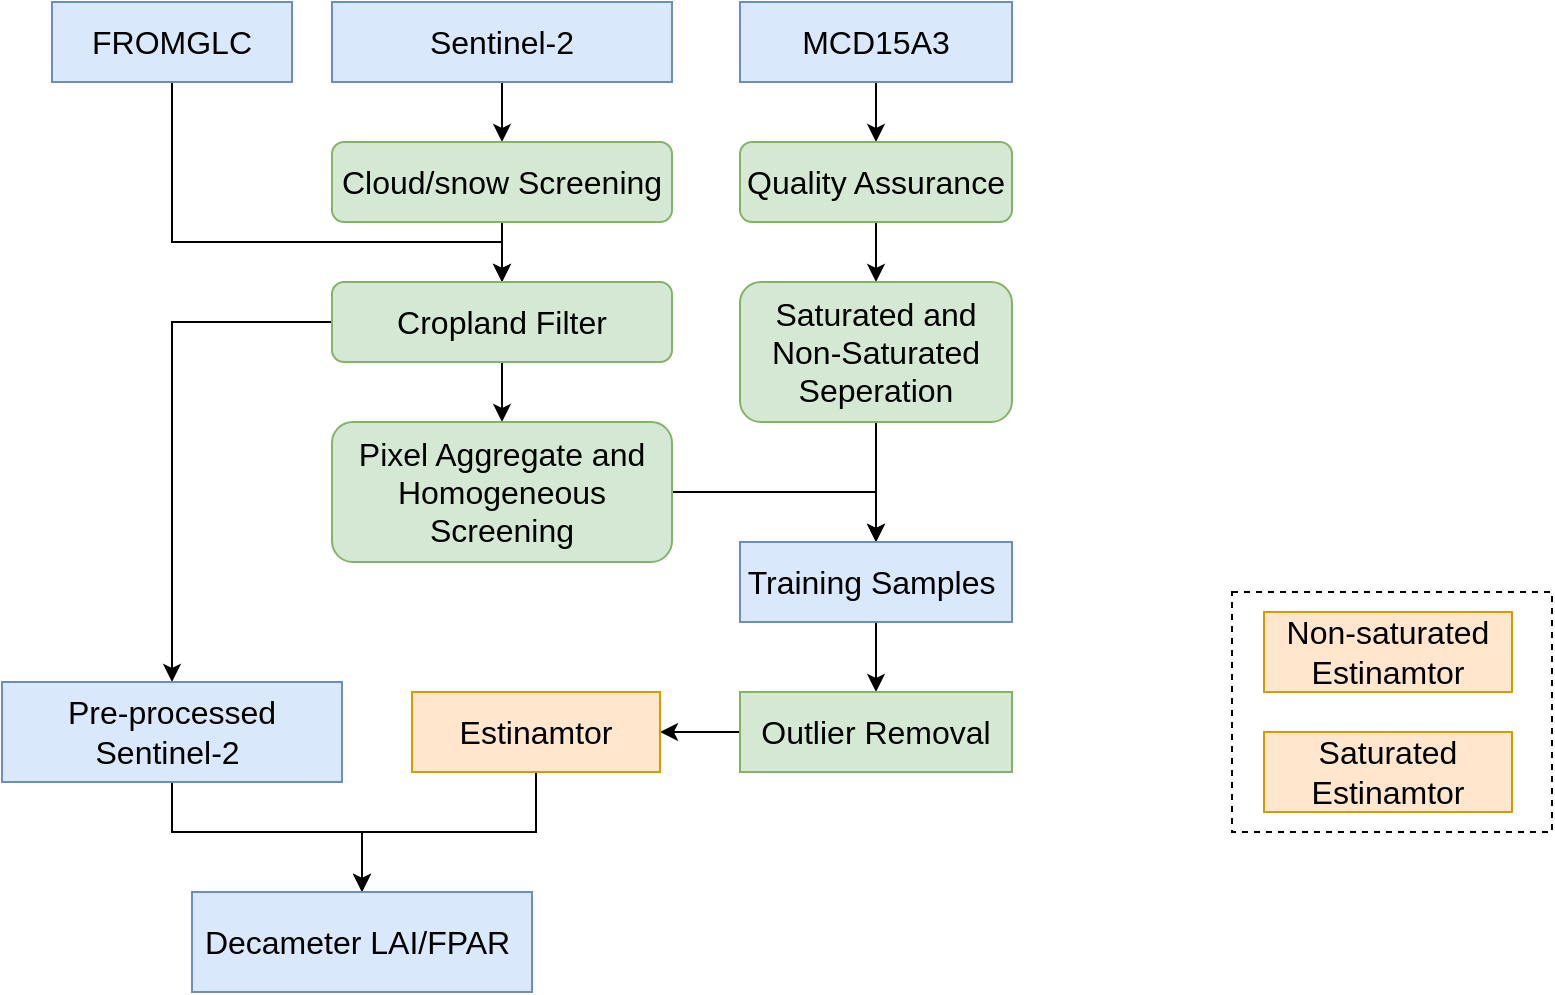 <mxfile version="12.9.10" type="github">
  <diagram id="3mYn-KUIjPWspA06s3v-" name="Page-1">
    <mxGraphModel dx="920" dy="514" grid="1" gridSize="10" guides="1" tooltips="1" connect="1" arrows="1" fold="1" page="1" pageScale="1" pageWidth="827" pageHeight="1169" math="0" shadow="0">
      <root>
        <mxCell id="0" />
        <mxCell id="1" parent="0" />
        <mxCell id="FcvpWWCyuCvYt9JoVnO3-7" style="edgeStyle=orthogonalEdgeStyle;rounded=0;orthogonalLoop=1;jettySize=auto;html=1;exitX=0.5;exitY=1;exitDx=0;exitDy=0;entryX=0.5;entryY=0;entryDx=0;entryDy=0;fontSize=16;" edge="1" parent="1" source="FcvpWWCyuCvYt9JoVnO3-2" target="FcvpWWCyuCvYt9JoVnO3-6">
          <mxGeometry relative="1" as="geometry" />
        </mxCell>
        <mxCell id="FcvpWWCyuCvYt9JoVnO3-2" value="Sentinel-2" style="rounded=0;whiteSpace=wrap;html=1;fontSize=16;fillColor=#dae8fc;strokeColor=#6c8ebf;" vertex="1" parent="1">
          <mxGeometry x="210" y="80" width="170" height="40" as="geometry" />
        </mxCell>
        <mxCell id="FcvpWWCyuCvYt9JoVnO3-56" style="edgeStyle=orthogonalEdgeStyle;rounded=0;orthogonalLoop=1;jettySize=auto;html=1;exitX=0.5;exitY=1;exitDx=0;exitDy=0;entryX=0.5;entryY=0;entryDx=0;entryDy=0;fontSize=16;" edge="1" parent="1" source="FcvpWWCyuCvYt9JoVnO3-3" target="FcvpWWCyuCvYt9JoVnO3-8">
          <mxGeometry relative="1" as="geometry">
            <Array as="points">
              <mxPoint x="130" y="200" />
              <mxPoint x="295" y="200" />
            </Array>
          </mxGeometry>
        </mxCell>
        <mxCell id="FcvpWWCyuCvYt9JoVnO3-3" value="FROMGLC" style="rounded=0;whiteSpace=wrap;html=1;fontSize=16;fillColor=#dae8fc;strokeColor=#6c8ebf;" vertex="1" parent="1">
          <mxGeometry x="70" y="80" width="120" height="40" as="geometry" />
        </mxCell>
        <mxCell id="FcvpWWCyuCvYt9JoVnO3-17" value="" style="edgeStyle=orthogonalEdgeStyle;rounded=0;orthogonalLoop=1;jettySize=auto;html=1;fontSize=16;" edge="1" parent="1" source="FcvpWWCyuCvYt9JoVnO3-4" target="FcvpWWCyuCvYt9JoVnO3-15">
          <mxGeometry relative="1" as="geometry" />
        </mxCell>
        <mxCell id="FcvpWWCyuCvYt9JoVnO3-4" value="MCD15A3" style="rounded=0;whiteSpace=wrap;html=1;fontSize=16;fillColor=#dae8fc;strokeColor=#6c8ebf;" vertex="1" parent="1">
          <mxGeometry x="414" y="80" width="136" height="40" as="geometry" />
        </mxCell>
        <mxCell id="FcvpWWCyuCvYt9JoVnO3-9" style="edgeStyle=orthogonalEdgeStyle;rounded=0;orthogonalLoop=1;jettySize=auto;html=1;exitX=0.5;exitY=1;exitDx=0;exitDy=0;entryX=0.5;entryY=0;entryDx=0;entryDy=0;fontSize=16;" edge="1" parent="1" source="FcvpWWCyuCvYt9JoVnO3-6" target="FcvpWWCyuCvYt9JoVnO3-8">
          <mxGeometry relative="1" as="geometry" />
        </mxCell>
        <mxCell id="FcvpWWCyuCvYt9JoVnO3-6" value="Cloud/snow Screening" style="rounded=1;whiteSpace=wrap;html=1;fontSize=16;fillColor=#d5e8d4;strokeColor=#82b366;" vertex="1" parent="1">
          <mxGeometry x="210" y="150" width="170" height="40" as="geometry" />
        </mxCell>
        <mxCell id="FcvpWWCyuCvYt9JoVnO3-13" style="edgeStyle=orthogonalEdgeStyle;rounded=0;orthogonalLoop=1;jettySize=auto;html=1;exitX=0.5;exitY=1;exitDx=0;exitDy=0;entryX=0.5;entryY=0;entryDx=0;entryDy=0;fontSize=16;" edge="1" parent="1" source="FcvpWWCyuCvYt9JoVnO3-8" target="FcvpWWCyuCvYt9JoVnO3-11">
          <mxGeometry relative="1" as="geometry" />
        </mxCell>
        <mxCell id="FcvpWWCyuCvYt9JoVnO3-65" style="edgeStyle=orthogonalEdgeStyle;rounded=0;orthogonalLoop=1;jettySize=auto;html=1;exitX=0;exitY=0.5;exitDx=0;exitDy=0;entryX=0.5;entryY=0;entryDx=0;entryDy=0;fontSize=16;" edge="1" parent="1" source="FcvpWWCyuCvYt9JoVnO3-8" target="FcvpWWCyuCvYt9JoVnO3-59">
          <mxGeometry relative="1" as="geometry" />
        </mxCell>
        <mxCell id="FcvpWWCyuCvYt9JoVnO3-8" value="Cropland Filter" style="rounded=1;whiteSpace=wrap;html=1;fontSize=16;fillColor=#d5e8d4;strokeColor=#82b366;" vertex="1" parent="1">
          <mxGeometry x="210" y="220" width="170" height="40" as="geometry" />
        </mxCell>
        <mxCell id="FcvpWWCyuCvYt9JoVnO3-62" style="edgeStyle=orthogonalEdgeStyle;rounded=0;orthogonalLoop=1;jettySize=auto;html=1;exitX=1;exitY=0.5;exitDx=0;exitDy=0;entryX=0.5;entryY=0;entryDx=0;entryDy=0;fontSize=16;" edge="1" parent="1" source="FcvpWWCyuCvYt9JoVnO3-11" target="FcvpWWCyuCvYt9JoVnO3-19">
          <mxGeometry relative="1" as="geometry" />
        </mxCell>
        <mxCell id="FcvpWWCyuCvYt9JoVnO3-11" value="Pixel Aggregate and Homogeneous Screening" style="rounded=1;whiteSpace=wrap;html=1;fontSize=16;fillColor=#d5e8d4;strokeColor=#82b366;" vertex="1" parent="1">
          <mxGeometry x="210" y="290" width="170" height="70" as="geometry" />
        </mxCell>
        <mxCell id="FcvpWWCyuCvYt9JoVnO3-32" value="" style="edgeStyle=orthogonalEdgeStyle;rounded=0;orthogonalLoop=1;jettySize=auto;html=1;fontSize=16;" edge="1" parent="1" source="FcvpWWCyuCvYt9JoVnO3-15" target="FcvpWWCyuCvYt9JoVnO3-31">
          <mxGeometry relative="1" as="geometry" />
        </mxCell>
        <mxCell id="FcvpWWCyuCvYt9JoVnO3-15" value="Quality Assurance" style="rounded=1;whiteSpace=wrap;html=1;fontSize=16;fillColor=#d5e8d4;strokeColor=#82b366;" vertex="1" parent="1">
          <mxGeometry x="414" y="150" width="136" height="40" as="geometry" />
        </mxCell>
        <mxCell id="FcvpWWCyuCvYt9JoVnO3-34" style="edgeStyle=orthogonalEdgeStyle;rounded=0;orthogonalLoop=1;jettySize=auto;html=1;exitX=0.5;exitY=1;exitDx=0;exitDy=0;fontSize=16;" edge="1" parent="1" source="FcvpWWCyuCvYt9JoVnO3-31" target="FcvpWWCyuCvYt9JoVnO3-19">
          <mxGeometry relative="1" as="geometry" />
        </mxCell>
        <mxCell id="FcvpWWCyuCvYt9JoVnO3-31" value="Saturated and Non-Saturated Seperation" style="rounded=1;whiteSpace=wrap;html=1;fontSize=16;fillColor=#d5e8d4;strokeColor=#82b366;" vertex="1" parent="1">
          <mxGeometry x="414" y="220" width="136" height="70" as="geometry" />
        </mxCell>
        <mxCell id="FcvpWWCyuCvYt9JoVnO3-49" value="" style="edgeStyle=orthogonalEdgeStyle;rounded=0;orthogonalLoop=1;jettySize=auto;html=1;fontSize=16;" edge="1" parent="1" source="FcvpWWCyuCvYt9JoVnO3-19" target="FcvpWWCyuCvYt9JoVnO3-48">
          <mxGeometry relative="1" as="geometry" />
        </mxCell>
        <mxCell id="FcvpWWCyuCvYt9JoVnO3-19" value="Training Samples&amp;nbsp;" style="rounded=0;whiteSpace=wrap;html=1;fontSize=16;fillColor=#dae8fc;strokeColor=#6c8ebf;" vertex="1" parent="1">
          <mxGeometry x="414" y="350" width="136" height="40" as="geometry" />
        </mxCell>
        <mxCell id="FcvpWWCyuCvYt9JoVnO3-63" style="edgeStyle=orthogonalEdgeStyle;rounded=0;orthogonalLoop=1;jettySize=auto;html=1;exitX=0;exitY=0.5;exitDx=0;exitDy=0;fontSize=16;" edge="1" parent="1" source="FcvpWWCyuCvYt9JoVnO3-48" target="FcvpWWCyuCvYt9JoVnO3-37">
          <mxGeometry relative="1" as="geometry" />
        </mxCell>
        <mxCell id="FcvpWWCyuCvYt9JoVnO3-48" value="Outlier Removal" style="rounded=0;whiteSpace=wrap;html=1;fontSize=16;fillColor=#d5e8d4;strokeColor=#82b366;" vertex="1" parent="1">
          <mxGeometry x="414" y="425" width="136" height="40" as="geometry" />
        </mxCell>
        <mxCell id="FcvpWWCyuCvYt9JoVnO3-75" style="edgeStyle=orthogonalEdgeStyle;rounded=0;orthogonalLoop=1;jettySize=auto;html=1;exitX=0.5;exitY=1;exitDx=0;exitDy=0;entryX=0.5;entryY=0;entryDx=0;entryDy=0;fontSize=16;" edge="1" parent="1" source="FcvpWWCyuCvYt9JoVnO3-37" target="FcvpWWCyuCvYt9JoVnO3-67">
          <mxGeometry relative="1" as="geometry" />
        </mxCell>
        <mxCell id="FcvpWWCyuCvYt9JoVnO3-37" value="Estinamtor" style="rounded=0;whiteSpace=wrap;html=1;fontSize=16;fillColor=#ffe6cc;strokeColor=#d79b00;" vertex="1" parent="1">
          <mxGeometry x="250" y="425" width="124" height="40" as="geometry" />
        </mxCell>
        <mxCell id="FcvpWWCyuCvYt9JoVnO3-73" style="edgeStyle=orthogonalEdgeStyle;rounded=0;orthogonalLoop=1;jettySize=auto;html=1;exitX=0.5;exitY=1;exitDx=0;exitDy=0;entryX=0.5;entryY=0;entryDx=0;entryDy=0;fontSize=16;" edge="1" parent="1" source="FcvpWWCyuCvYt9JoVnO3-59" target="FcvpWWCyuCvYt9JoVnO3-67">
          <mxGeometry relative="1" as="geometry">
            <Array as="points">
              <mxPoint x="130" y="495" />
              <mxPoint x="225" y="495" />
            </Array>
          </mxGeometry>
        </mxCell>
        <mxCell id="FcvpWWCyuCvYt9JoVnO3-59" value="Pre-processed Sentinel-2&amp;nbsp;" style="rounded=0;whiteSpace=wrap;html=1;fontSize=16;fillColor=#dae8fc;strokeColor=#6c8ebf;" vertex="1" parent="1">
          <mxGeometry x="45" y="420" width="170" height="50" as="geometry" />
        </mxCell>
        <mxCell id="FcvpWWCyuCvYt9JoVnO3-67" value="Decameter LAI/FPAR&amp;nbsp;" style="rounded=0;whiteSpace=wrap;html=1;fontSize=16;fillColor=#dae8fc;strokeColor=#6c8ebf;" vertex="1" parent="1">
          <mxGeometry x="140" y="525" width="170" height="50" as="geometry" />
        </mxCell>
        <mxCell id="FcvpWWCyuCvYt9JoVnO3-70" value="" style="rounded=0;whiteSpace=wrap;html=1;fontSize=16;dashed=1;fillColor=none;" vertex="1" parent="1">
          <mxGeometry x="660" y="375" width="160" height="120" as="geometry" />
        </mxCell>
        <mxCell id="FcvpWWCyuCvYt9JoVnO3-71" value="Non-saturated Estinamtor" style="rounded=0;whiteSpace=wrap;html=1;fontSize=16;fillColor=#ffe6cc;strokeColor=#d79b00;" vertex="1" parent="1">
          <mxGeometry x="676" y="385" width="124" height="40" as="geometry" />
        </mxCell>
        <mxCell id="FcvpWWCyuCvYt9JoVnO3-72" value="Saturated Estinamtor" style="rounded=0;whiteSpace=wrap;html=1;fontSize=16;fillColor=#ffe6cc;strokeColor=#d79b00;" vertex="1" parent="1">
          <mxGeometry x="676" y="445" width="124" height="40" as="geometry" />
        </mxCell>
      </root>
    </mxGraphModel>
  </diagram>
</mxfile>
